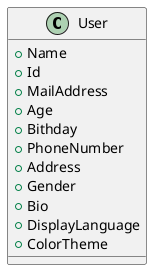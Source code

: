 @startuml User
class User{
	+ Name
	+ Id
	+ MailAddress
	+ Age
	+ Bithday
	+ PhoneNumber
	+ Address
	+ Gender
	+ Bio
	+ DisplayLanguage
	+ ColorTheme
}
@enduml